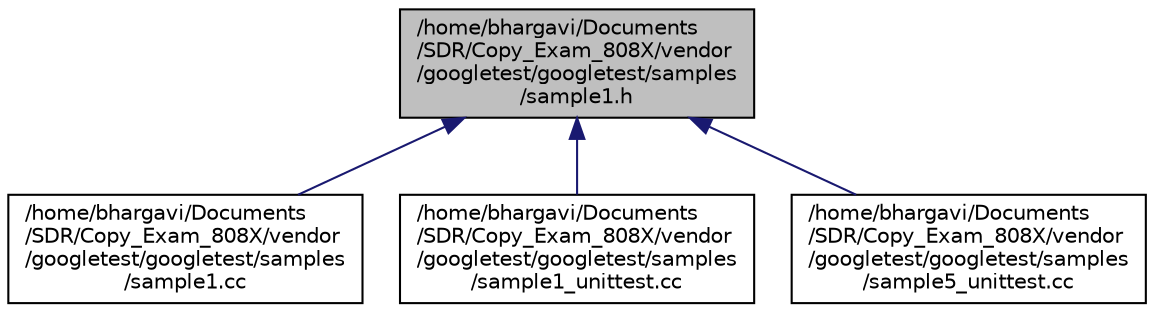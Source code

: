 digraph "/home/bhargavi/Documents/SDR/Copy_Exam_808X/vendor/googletest/googletest/samples/sample1.h"
{
  edge [fontname="Helvetica",fontsize="10",labelfontname="Helvetica",labelfontsize="10"];
  node [fontname="Helvetica",fontsize="10",shape=record];
  Node1 [label="/home/bhargavi/Documents\l/SDR/Copy_Exam_808X/vendor\l/googletest/googletest/samples\l/sample1.h",height=0.2,width=0.4,color="black", fillcolor="grey75", style="filled", fontcolor="black"];
  Node1 -> Node2 [dir="back",color="midnightblue",fontsize="10",style="solid"];
  Node2 [label="/home/bhargavi/Documents\l/SDR/Copy_Exam_808X/vendor\l/googletest/googletest/samples\l/sample1.cc",height=0.2,width=0.4,color="black", fillcolor="white", style="filled",URL="$sample1_8cc.html"];
  Node1 -> Node3 [dir="back",color="midnightblue",fontsize="10",style="solid"];
  Node3 [label="/home/bhargavi/Documents\l/SDR/Copy_Exam_808X/vendor\l/googletest/googletest/samples\l/sample1_unittest.cc",height=0.2,width=0.4,color="black", fillcolor="white", style="filled",URL="$sample1__unittest_8cc.html"];
  Node1 -> Node4 [dir="back",color="midnightblue",fontsize="10",style="solid"];
  Node4 [label="/home/bhargavi/Documents\l/SDR/Copy_Exam_808X/vendor\l/googletest/googletest/samples\l/sample5_unittest.cc",height=0.2,width=0.4,color="black", fillcolor="white", style="filled",URL="$sample5__unittest_8cc.html"];
}
